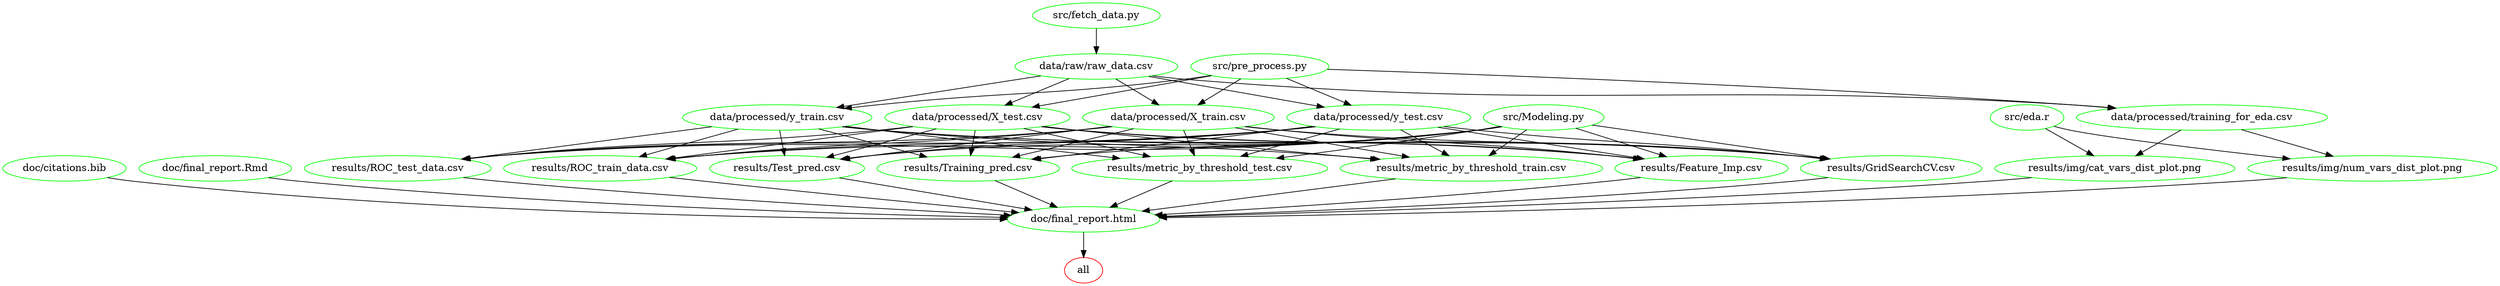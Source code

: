 digraph G {
n2[label="all", color="red"];
n14[label="data/processed/X_test.csv", color="green"];
n13[label="data/processed/X_train.csv", color="green"];
n6[label="data/processed/training_for_eda.csv", color="green"];
n16[label="data/processed/y_test.csv", color="green"];
n15[label="data/processed/y_train.csv", color="green"];
n7[label="data/raw/raw_data.csv", color="green"];
n25[label="doc/citations.bib", color="green"];
n4[label="doc/final_report.Rmd", color="green"];
n3[label="doc/final_report.html", color="green"];
n12[label="results/Feature_Imp.csv", color="green"];
n18[label="results/GridSearchCV.csv", color="green"];
n21[label="results/ROC_test_data.csv", color="green"];
n22[label="results/ROC_train_data.csv", color="green"];
n23[label="results/Test_pred.csv", color="green"];
n24[label="results/Training_pred.csv", color="green"];
n5[label="results/img/cat_vars_dist_plot.png", color="green"];
n11[label="results/img/num_vars_dist_plot.png", color="green"];
n19[label="results/metric_by_threshold_test.csv", color="green"];
n20[label="results/metric_by_threshold_train.csv", color="green"];
n17[label="src/Modeling.py", color="green"];
n10[label="src/eda.r", color="green"];
n8[label="src/fetch_data.py", color="green"];
n9[label="src/pre_process.py", color="green"];
n3 -> n2 ; 
n7 -> n14 ; 
n9 -> n14 ; 
n7 -> n13 ; 
n9 -> n13 ; 
n7 -> n6 ; 
n9 -> n6 ; 
n7 -> n16 ; 
n9 -> n16 ; 
n7 -> n15 ; 
n9 -> n15 ; 
n8 -> n7 ; 
n25 -> n3 ; 
n4 -> n3 ; 
n12 -> n3 ; 
n18 -> n3 ; 
n21 -> n3 ; 
n22 -> n3 ; 
n23 -> n3 ; 
n24 -> n3 ; 
n5 -> n3 ; 
n11 -> n3 ; 
n19 -> n3 ; 
n20 -> n3 ; 
n14 -> n12 ; 
n13 -> n12 ; 
n16 -> n12 ; 
n15 -> n12 ; 
n17 -> n12 ; 
n14 -> n18 ; 
n13 -> n18 ; 
n16 -> n18 ; 
n15 -> n18 ; 
n17 -> n18 ; 
n14 -> n21 ; 
n13 -> n21 ; 
n16 -> n21 ; 
n15 -> n21 ; 
n17 -> n21 ; 
n14 -> n22 ; 
n13 -> n22 ; 
n16 -> n22 ; 
n15 -> n22 ; 
n17 -> n22 ; 
n14 -> n23 ; 
n13 -> n23 ; 
n16 -> n23 ; 
n15 -> n23 ; 
n17 -> n23 ; 
n14 -> n24 ; 
n13 -> n24 ; 
n16 -> n24 ; 
n15 -> n24 ; 
n17 -> n24 ; 
n6 -> n5 ; 
n10 -> n5 ; 
n6 -> n11 ; 
n10 -> n11 ; 
n14 -> n19 ; 
n13 -> n19 ; 
n16 -> n19 ; 
n15 -> n19 ; 
n17 -> n19 ; 
n14 -> n20 ; 
n13 -> n20 ; 
n16 -> n20 ; 
n15 -> n20 ; 
n17 -> n20 ; 
}

